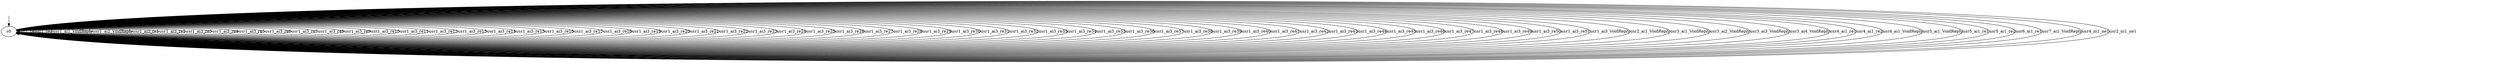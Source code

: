 digraph B {
s0 [label="s0"];
s0 -> s0 [label="ai1_ce1"];
s0 -> s0 [label="ai1_ce2"];
s0 -> s0 [label="usr1_ai1_VoidReply"];
s0 -> s0 [label="usr1_ai2_VoidReply"];
s0 -> s0 [label="usr1_ai3_re1"];
s0 -> s0 [label="usr1_ai3_re2"];
s0 -> s0 [label="usr1_ai3_re3"];
s0 -> s0 [label="usr1_ai3_re4"];
s0 -> s0 [label="usr1_ai3_re5"];
s0 -> s0 [label="usr1_ai3_re6"];
s0 -> s0 [label="usr1_ai3_re7"];
s0 -> s0 [label="usr1_ai3_re8"];
s0 -> s0 [label="usr1_ai3_re9"];
s0 -> s0 [label="usr1_ai3_re10"];
s0 -> s0 [label="usr1_ai3_re11"];
s0 -> s0 [label="usr1_ai3_re12"];
s0 -> s0 [label="usr1_ai3_re13"];
s0 -> s0 [label="usr1_ai3_re14"];
s0 -> s0 [label="usr1_ai3_re15"];
s0 -> s0 [label="usr1_ai3_re16"];
s0 -> s0 [label="usr1_ai3_re17"];
s0 -> s0 [label="usr1_ai3_re18"];
s0 -> s0 [label="usr1_ai3_re19"];
s0 -> s0 [label="usr1_ai3_re20"];
s0 -> s0 [label="usr1_ai3_re21"];
s0 -> s0 [label="usr1_ai3_re22"];
s0 -> s0 [label="usr1_ai3_re23"];
s0 -> s0 [label="usr1_ai3_re24"];
s0 -> s0 [label="usr1_ai3_re25"];
s0 -> s0 [label="usr1_ai3_re26"];
s0 -> s0 [label="usr1_ai3_re27"];
s0 -> s0 [label="usr1_ai3_re28"];
s0 -> s0 [label="usr1_ai3_re29"];
s0 -> s0 [label="usr1_ai3_re30"];
s0 -> s0 [label="usr1_ai3_re31"];
s0 -> s0 [label="usr1_ai3_re32"];
s0 -> s0 [label="usr1_ai3_re33"];
s0 -> s0 [label="usr1_ai3_re34"];
s0 -> s0 [label="usr1_ai3_re35"];
s0 -> s0 [label="usr1_ai3_re36"];
s0 -> s0 [label="usr1_ai3_re37"];
s0 -> s0 [label="usr1_ai3_re38"];
s0 -> s0 [label="usr1_ai3_re39"];
s0 -> s0 [label="usr1_ai3_re40"];
s0 -> s0 [label="usr1_ai3_re41"];
s0 -> s0 [label="usr1_ai3_re42"];
s0 -> s0 [label="usr1_ai3_re43"];
s0 -> s0 [label="usr1_ai3_re44"];
s0 -> s0 [label="usr1_ai3_re45"];
s0 -> s0 [label="usr1_ai3_re46"];
s0 -> s0 [label="usr1_ai3_re47"];
s0 -> s0 [label="usr1_ai3_re48"];
s0 -> s0 [label="usr1_ai3_re49"];
s0 -> s0 [label="usr1_ai3_re50"];
s0 -> s0 [label="usr1_ai3_re51"];
s0 -> s0 [label="usr1_ai3_VoidReply"];
s0 -> s0 [label="usr2_ai1_VoidReply"];
s0 -> s0 [label="usr3_ai1_VoidReply"];
s0 -> s0 [label="usr3_ai2_VoidReply"];
s0 -> s0 [label="usr3_ai3_VoidReply"];
s0 -> s0 [label="usr3_ai4_VoidReply"];
s0 -> s0 [label="usr4_ai1_re1"];
s0 -> s0 [label="usr4_ai1_re2"];
s0 -> s0 [label="usr4_ai1_VoidReply"];
s0 -> s0 [label="usr5_ai1_VoidReply"];
s0 -> s0 [label="usr5_ai1_re1"];
s0 -> s0 [label="usr5_ai1_re2"];
s0 -> s0 [label="usr6_ai1_re1"];
s0 -> s0 [label="usr7_ai1_VoidReply"];
s0 -> s0 [label="usr4_ni1_ne1"];
s0 -> s0 [label="usr2_ni1_ne1"];
__start0 [shape=none, label=""];
__start0 -> s0 [label=""];
}
